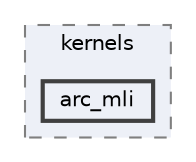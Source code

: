 digraph "Arduino/GetStartedWithMachineLearningOnArduino/tflite-micro-main/tensorflow/lite/micro/kernels/arc_mli"
{
 // LATEX_PDF_SIZE
  bgcolor="transparent";
  edge [fontname=Helvetica,fontsize=10,labelfontname=Helvetica,labelfontsize=10];
  node [fontname=Helvetica,fontsize=10,shape=box,height=0.2,width=0.4];
  compound=true
  subgraph clusterdir_b6c0238bf43bfd1d4dcb41e0547317f7 {
    graph [ bgcolor="#edf0f7", pencolor="grey50", label="kernels", fontname=Helvetica,fontsize=10 style="filled,dashed", URL="dir_b6c0238bf43bfd1d4dcb41e0547317f7.html",tooltip=""]
  dir_f1994583a4f9fe19fe3cc991e69e6e18 [label="arc_mli", fillcolor="#edf0f7", color="grey25", style="filled,bold", URL="dir_f1994583a4f9fe19fe3cc991e69e6e18.html",tooltip=""];
  }
}
